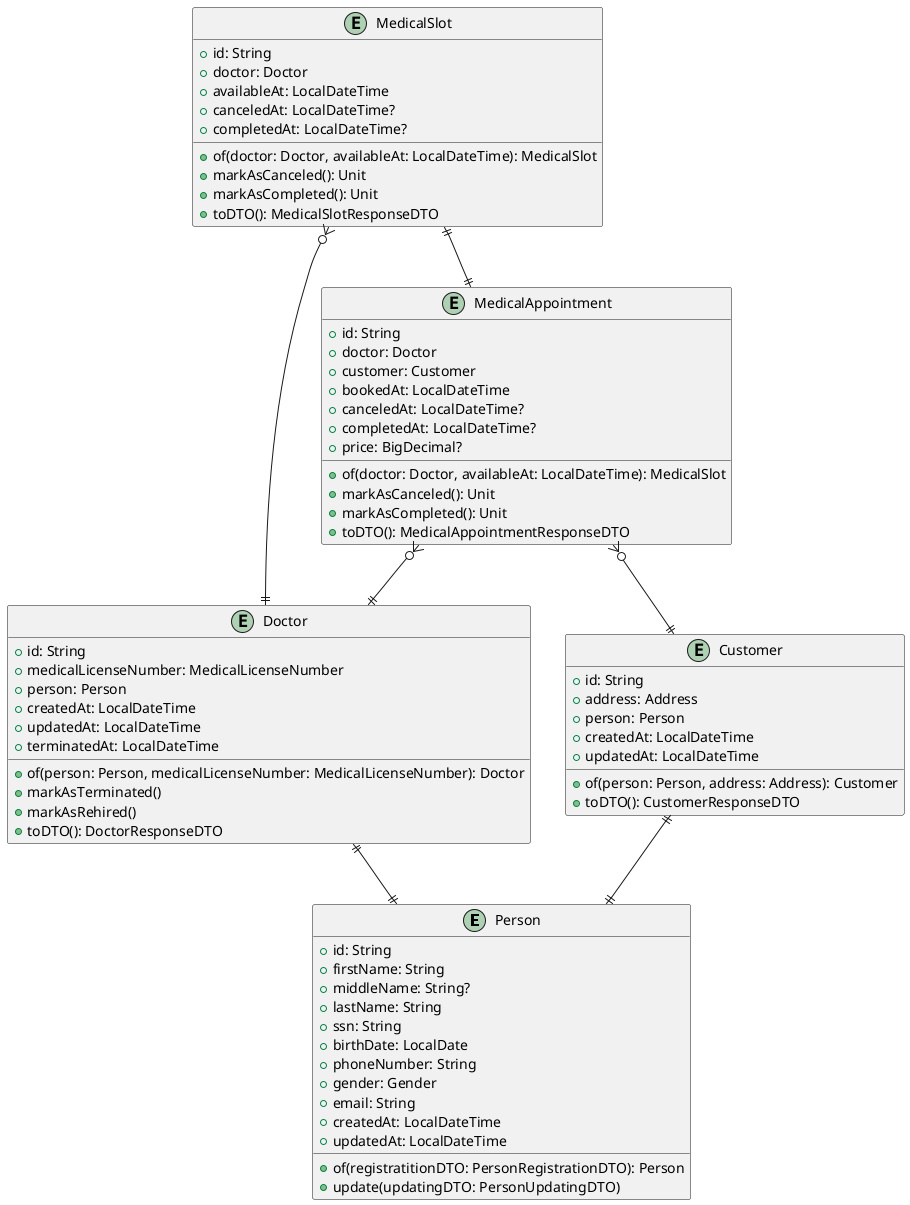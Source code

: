 @startuml

entity "Person" {
 +id: String
 +firstName: String
 +middleName: String?
 +lastName: String
 +ssn: String
 +birthDate: LocalDate
 +phoneNumber: String
 +gender: Gender
 +email: String
 +createdAt: LocalDateTime
 +updatedAt: LocalDateTime
 
 +of(registratitionDTO: PersonRegistrationDTO): Person
 +update(updatingDTO: PersonUpdatingDTO)
}

entity "Customer" {
 +id: String
 +address: Address
 +person: Person
 +createdAt: LocalDateTime
 +updatedAt: LocalDateTime
 
 +of(person: Person, address: Address): Customer
 +toDTO(): CustomerResponseDTO
}

entity "Doctor" {
 +id: String
 +medicalLicenseNumber: MedicalLicenseNumber
 +person: Person
 +createdAt: LocalDateTime
 +updatedAt: LocalDateTime
 +terminatedAt: LocalDateTime
 
 +of(person: Person, medicalLicenseNumber: MedicalLicenseNumber): Doctor
 +markAsTerminated()
 +markAsRehired()
 +toDTO(): DoctorResponseDTO
}

entity "MedicalSlot" {
  +id: String
  +doctor: Doctor
  +availableAt: LocalDateTime
  +canceledAt: LocalDateTime?
  +completedAt: LocalDateTime?
  
  +of(doctor: Doctor, availableAt: LocalDateTime): MedicalSlot
  +markAsCanceled(): Unit
  +markAsCompleted(): Unit
  +toDTO(): MedicalSlotResponseDTO
}

entity "MedicalAppointment" {
  +id: String
  + doctor: Doctor
  + customer: Customer
  +bookedAt: LocalDateTime
  +canceledAt: LocalDateTime?
  +completedAt: LocalDateTime?
  +price: BigDecimal?
  
  +of(doctor: Doctor, availableAt: LocalDateTime): MedicalSlot
  +markAsCanceled(): Unit
  +markAsCompleted(): Unit
  +toDTO(): MedicalAppointmentResponseDTO
}

Customer ||--|| Person
Doctor ||--|| Person
MedicalSlot }o--|| Doctor
MedicalAppointment }o--|| Doctor
MedicalAppointment }o--|| Customer
MedicalSlot ||--|| MedicalAppointment

@enduml